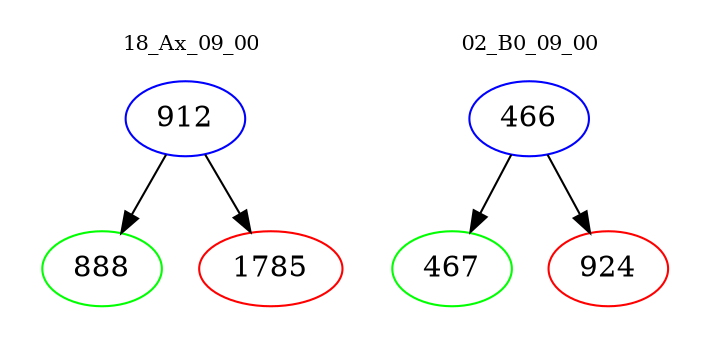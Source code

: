 digraph{
subgraph cluster_0 {
color = white
label = "18_Ax_09_00";
fontsize=10;
T0_912 [label="912", color="blue"]
T0_912 -> T0_888 [color="black"]
T0_888 [label="888", color="green"]
T0_912 -> T0_1785 [color="black"]
T0_1785 [label="1785", color="red"]
}
subgraph cluster_1 {
color = white
label = "02_B0_09_00";
fontsize=10;
T1_466 [label="466", color="blue"]
T1_466 -> T1_467 [color="black"]
T1_467 [label="467", color="green"]
T1_466 -> T1_924 [color="black"]
T1_924 [label="924", color="red"]
}
}
